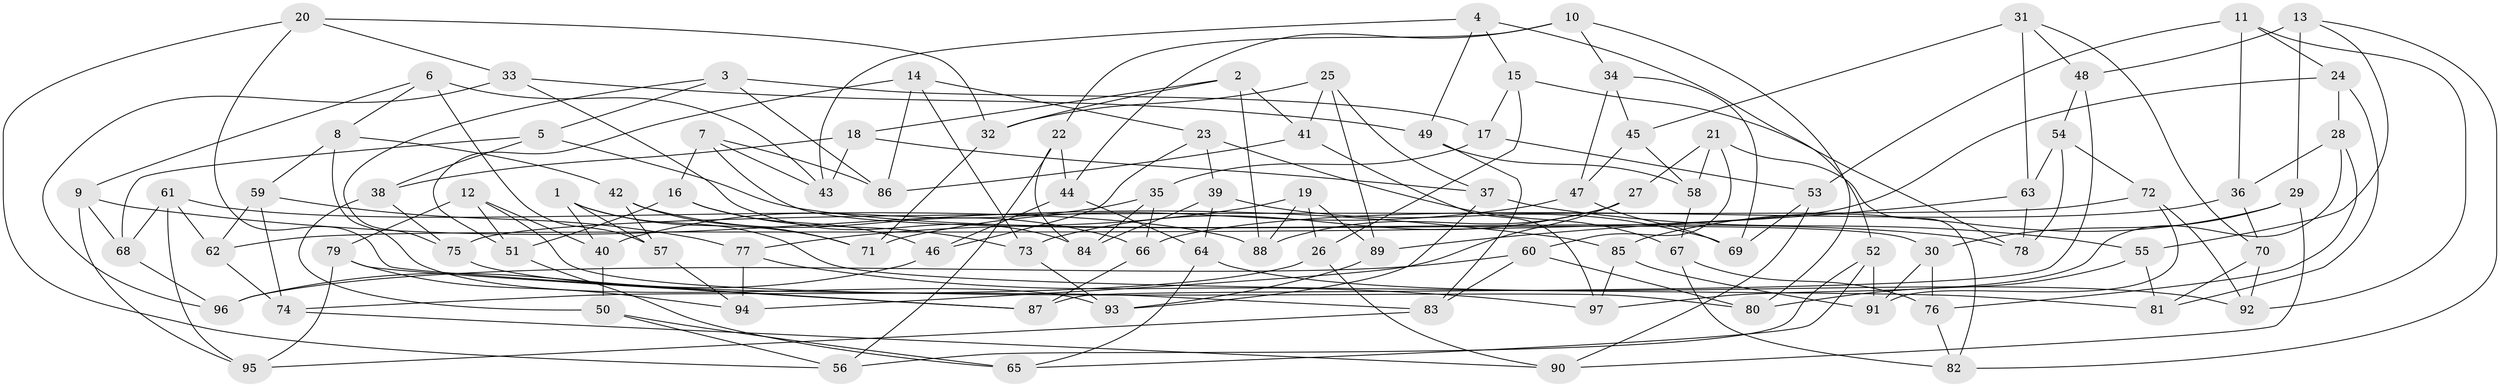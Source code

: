 // Generated by graph-tools (version 1.1) at 2025/16/03/09/25 04:16:23]
// undirected, 97 vertices, 194 edges
graph export_dot {
graph [start="1"]
  node [color=gray90,style=filled];
  1;
  2;
  3;
  4;
  5;
  6;
  7;
  8;
  9;
  10;
  11;
  12;
  13;
  14;
  15;
  16;
  17;
  18;
  19;
  20;
  21;
  22;
  23;
  24;
  25;
  26;
  27;
  28;
  29;
  30;
  31;
  32;
  33;
  34;
  35;
  36;
  37;
  38;
  39;
  40;
  41;
  42;
  43;
  44;
  45;
  46;
  47;
  48;
  49;
  50;
  51;
  52;
  53;
  54;
  55;
  56;
  57;
  58;
  59;
  60;
  61;
  62;
  63;
  64;
  65;
  66;
  67;
  68;
  69;
  70;
  71;
  72;
  73;
  74;
  75;
  76;
  77;
  78;
  79;
  80;
  81;
  82;
  83;
  84;
  85;
  86;
  87;
  88;
  89;
  90;
  91;
  92;
  93;
  94;
  95;
  96;
  97;
  1 -- 71;
  1 -- 40;
  1 -- 57;
  1 -- 81;
  2 -- 41;
  2 -- 18;
  2 -- 32;
  2 -- 88;
  3 -- 86;
  3 -- 17;
  3 -- 5;
  3 -- 75;
  4 -- 49;
  4 -- 43;
  4 -- 15;
  4 -- 52;
  5 -- 78;
  5 -- 38;
  5 -- 68;
  6 -- 9;
  6 -- 43;
  6 -- 8;
  6 -- 57;
  7 -- 30;
  7 -- 86;
  7 -- 16;
  7 -- 43;
  8 -- 59;
  8 -- 42;
  8 -- 93;
  9 -- 68;
  9 -- 95;
  9 -- 85;
  10 -- 80;
  10 -- 44;
  10 -- 22;
  10 -- 34;
  11 -- 24;
  11 -- 92;
  11 -- 53;
  11 -- 36;
  12 -- 80;
  12 -- 79;
  12 -- 40;
  12 -- 51;
  13 -- 55;
  13 -- 48;
  13 -- 29;
  13 -- 82;
  14 -- 86;
  14 -- 23;
  14 -- 51;
  14 -- 73;
  15 -- 26;
  15 -- 78;
  15 -- 17;
  16 -- 51;
  16 -- 46;
  16 -- 73;
  17 -- 53;
  17 -- 35;
  18 -- 43;
  18 -- 38;
  18 -- 37;
  19 -- 77;
  19 -- 26;
  19 -- 88;
  19 -- 89;
  20 -- 56;
  20 -- 32;
  20 -- 33;
  20 -- 87;
  21 -- 82;
  21 -- 58;
  21 -- 60;
  21 -- 27;
  22 -- 84;
  22 -- 44;
  22 -- 56;
  23 -- 46;
  23 -- 67;
  23 -- 39;
  24 -- 81;
  24 -- 62;
  24 -- 28;
  25 -- 89;
  25 -- 41;
  25 -- 32;
  25 -- 37;
  26 -- 74;
  26 -- 90;
  27 -- 94;
  27 -- 88;
  27 -- 73;
  28 -- 97;
  28 -- 36;
  28 -- 76;
  29 -- 90;
  29 -- 85;
  29 -- 30;
  30 -- 76;
  30 -- 91;
  31 -- 70;
  31 -- 48;
  31 -- 45;
  31 -- 63;
  32 -- 71;
  33 -- 84;
  33 -- 49;
  33 -- 96;
  34 -- 47;
  34 -- 69;
  34 -- 45;
  35 -- 40;
  35 -- 66;
  35 -- 84;
  36 -- 70;
  36 -- 66;
  37 -- 55;
  37 -- 93;
  38 -- 50;
  38 -- 75;
  39 -- 64;
  39 -- 69;
  39 -- 84;
  40 -- 50;
  41 -- 86;
  41 -- 97;
  42 -- 66;
  42 -- 57;
  42 -- 71;
  44 -- 46;
  44 -- 64;
  45 -- 47;
  45 -- 58;
  46 -- 96;
  47 -- 71;
  47 -- 69;
  48 -- 87;
  48 -- 54;
  49 -- 83;
  49 -- 58;
  50 -- 65;
  50 -- 56;
  51 -- 65;
  52 -- 91;
  52 -- 56;
  52 -- 65;
  53 -- 69;
  53 -- 90;
  54 -- 72;
  54 -- 63;
  54 -- 78;
  55 -- 81;
  55 -- 80;
  57 -- 94;
  58 -- 67;
  59 -- 77;
  59 -- 74;
  59 -- 62;
  60 -- 80;
  60 -- 83;
  60 -- 96;
  61 -- 62;
  61 -- 88;
  61 -- 95;
  61 -- 68;
  62 -- 74;
  63 -- 89;
  63 -- 78;
  64 -- 92;
  64 -- 65;
  66 -- 87;
  67 -- 76;
  67 -- 82;
  68 -- 96;
  70 -- 81;
  70 -- 92;
  72 -- 75;
  72 -- 92;
  72 -- 91;
  73 -- 93;
  74 -- 90;
  75 -- 83;
  76 -- 82;
  77 -- 94;
  77 -- 97;
  79 -- 87;
  79 -- 95;
  79 -- 94;
  83 -- 95;
  85 -- 97;
  85 -- 91;
  89 -- 93;
}
